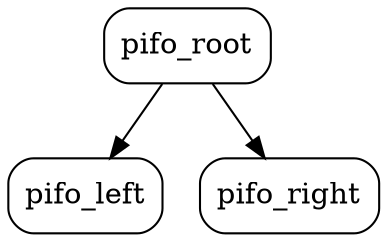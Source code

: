 digraph graph_output {
splines=true
node [shape = box style="rounded,filled"];
root [label = "pifo_root"  fillcolor=white];
left [label = "pifo_left"  fillcolor=white];
right [label = "pifo_right" fillcolor=white];
root -> left;
root -> right;
}
